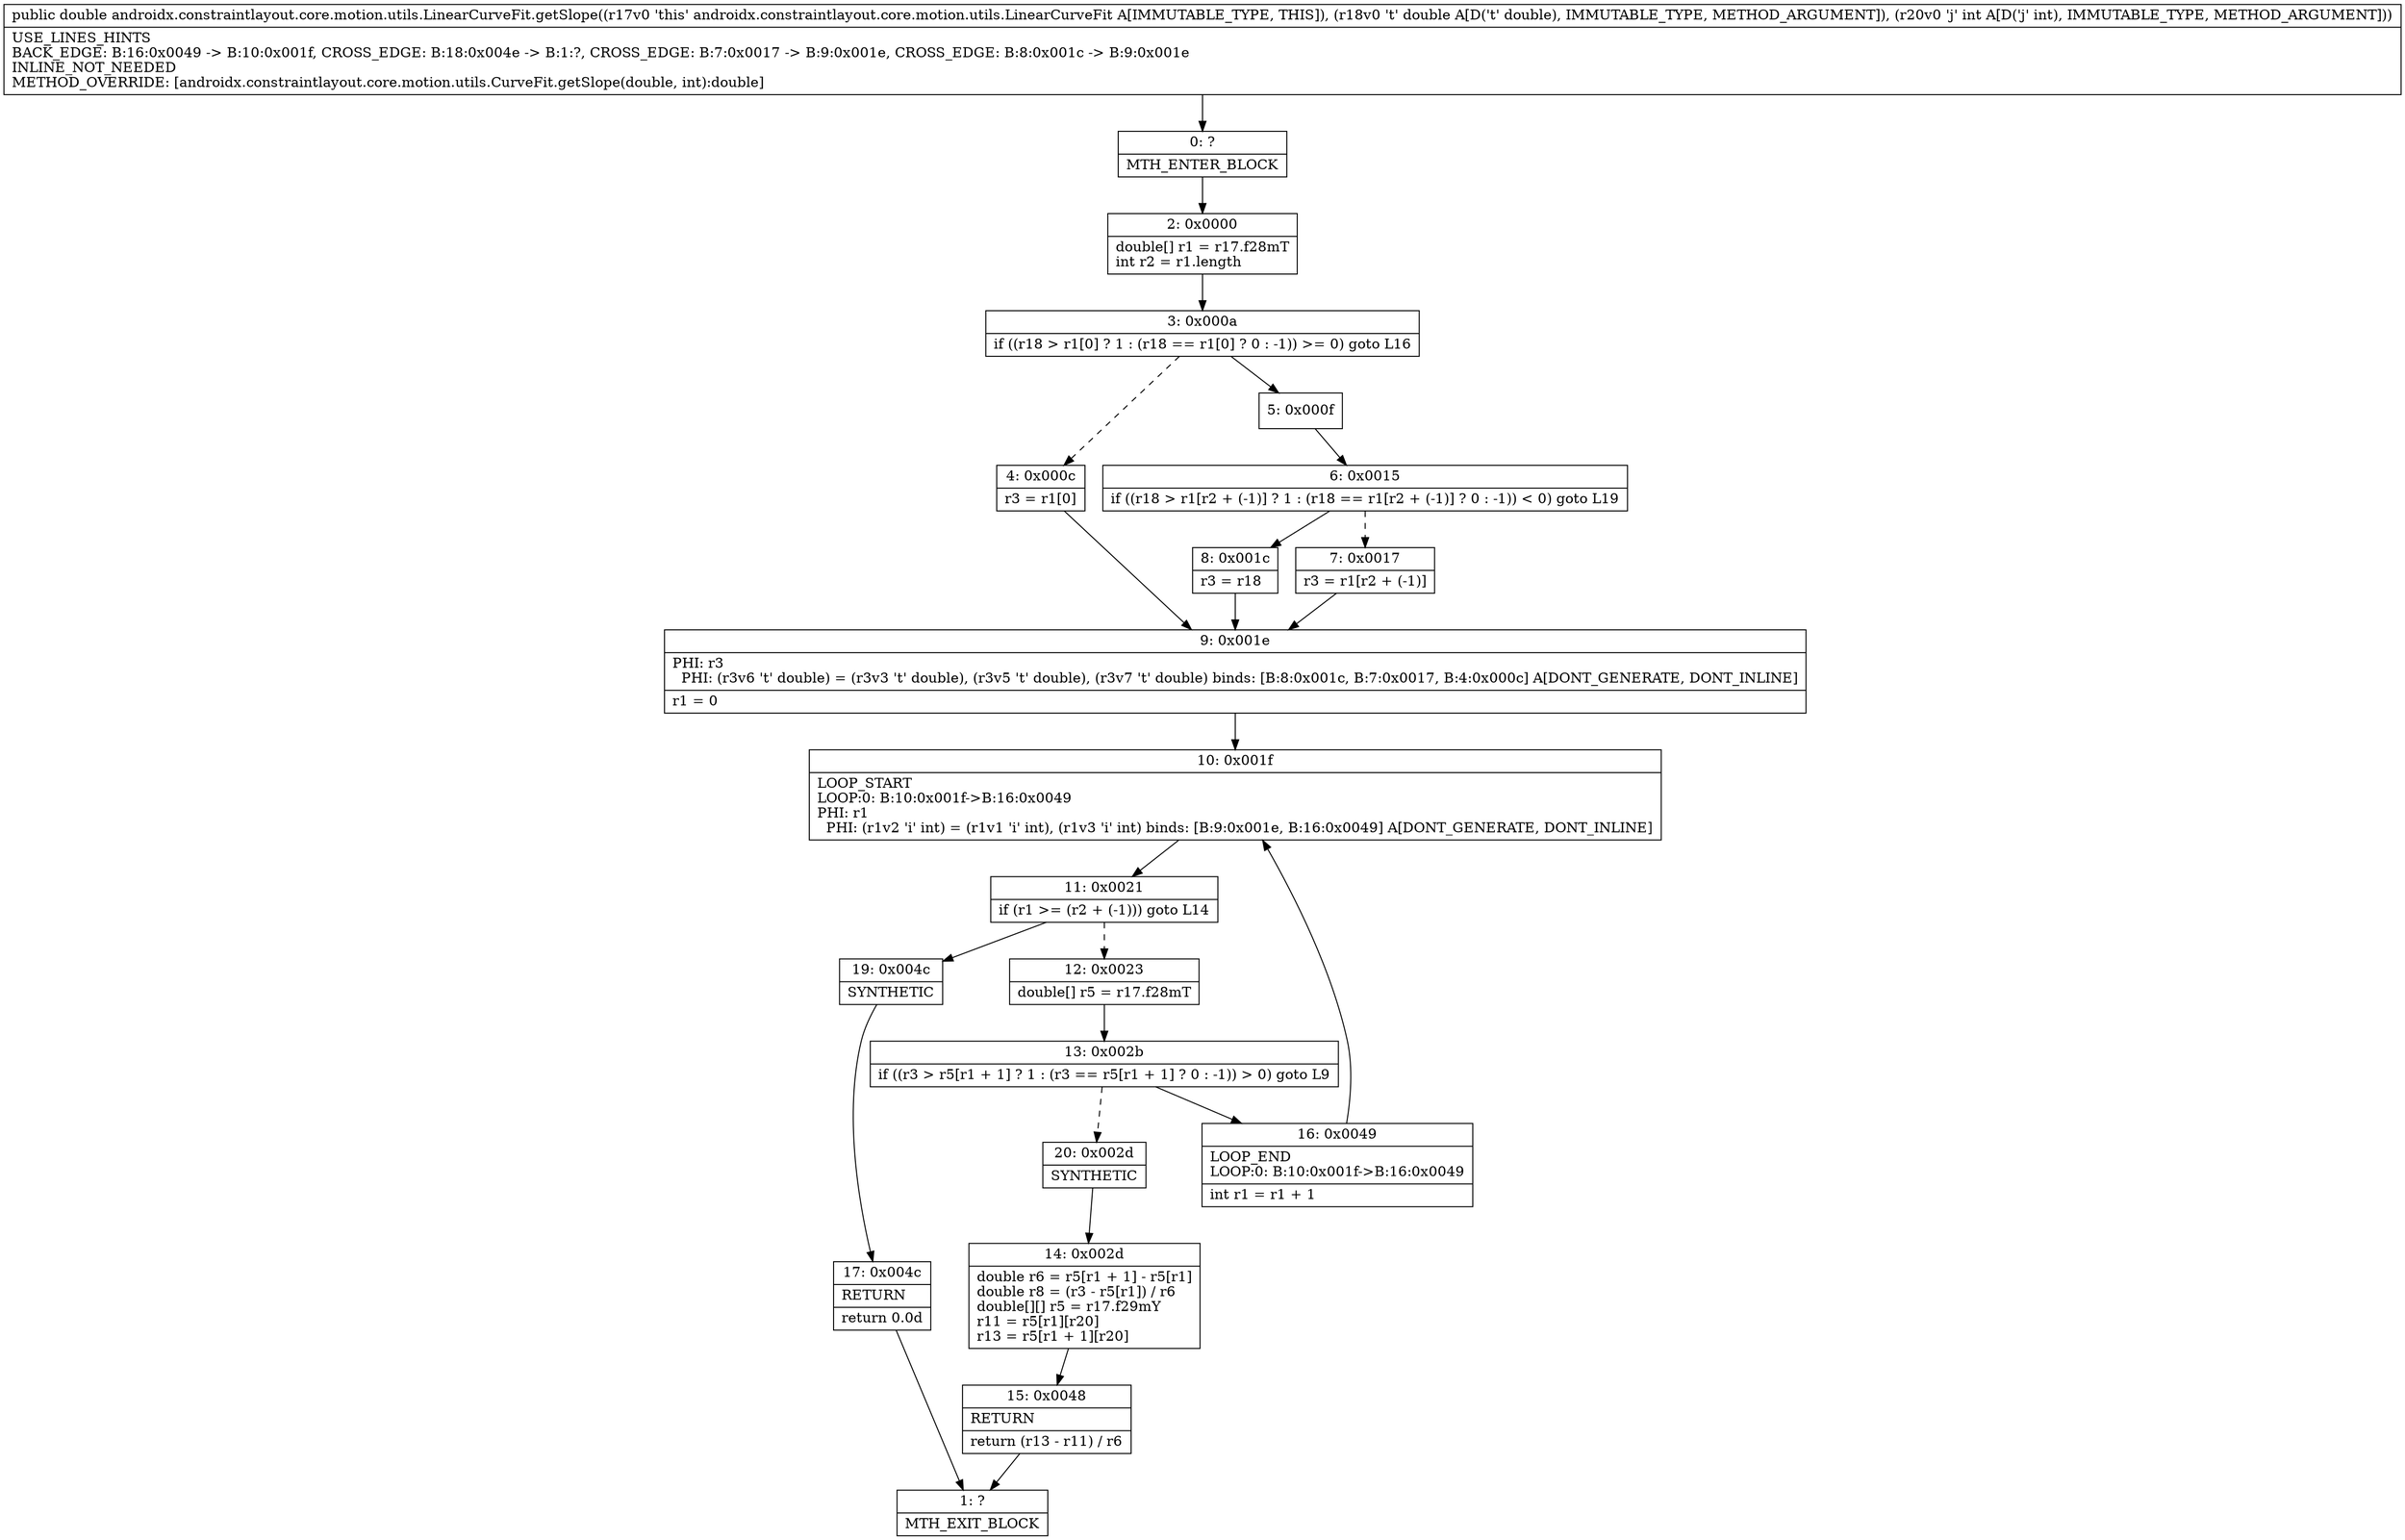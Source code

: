 digraph "CFG forandroidx.constraintlayout.core.motion.utils.LinearCurveFit.getSlope(DI)D" {
Node_0 [shape=record,label="{0\:\ ?|MTH_ENTER_BLOCK\l}"];
Node_2 [shape=record,label="{2\:\ 0x0000|double[] r1 = r17.f28mT\lint r2 = r1.length\l}"];
Node_3 [shape=record,label="{3\:\ 0x000a|if ((r18 \> r1[0] ? 1 : (r18 == r1[0] ? 0 : \-1)) \>= 0) goto L16\l}"];
Node_4 [shape=record,label="{4\:\ 0x000c|r3 = r1[0]\l}"];
Node_9 [shape=record,label="{9\:\ 0x001e|PHI: r3 \l  PHI: (r3v6 't' double) = (r3v3 't' double), (r3v5 't' double), (r3v7 't' double) binds: [B:8:0x001c, B:7:0x0017, B:4:0x000c] A[DONT_GENERATE, DONT_INLINE]\l|r1 = 0\l}"];
Node_10 [shape=record,label="{10\:\ 0x001f|LOOP_START\lLOOP:0: B:10:0x001f\-\>B:16:0x0049\lPHI: r1 \l  PHI: (r1v2 'i' int) = (r1v1 'i' int), (r1v3 'i' int) binds: [B:9:0x001e, B:16:0x0049] A[DONT_GENERATE, DONT_INLINE]\l}"];
Node_11 [shape=record,label="{11\:\ 0x0021|if (r1 \>= (r2 + (\-1))) goto L14\l}"];
Node_12 [shape=record,label="{12\:\ 0x0023|double[] r5 = r17.f28mT\l}"];
Node_13 [shape=record,label="{13\:\ 0x002b|if ((r3 \> r5[r1 + 1] ? 1 : (r3 == r5[r1 + 1] ? 0 : \-1)) \> 0) goto L9\l}"];
Node_16 [shape=record,label="{16\:\ 0x0049|LOOP_END\lLOOP:0: B:10:0x001f\-\>B:16:0x0049\l|int r1 = r1 + 1\l}"];
Node_20 [shape=record,label="{20\:\ 0x002d|SYNTHETIC\l}"];
Node_14 [shape=record,label="{14\:\ 0x002d|double r6 = r5[r1 + 1] \- r5[r1]\ldouble r8 = (r3 \- r5[r1]) \/ r6\ldouble[][] r5 = r17.f29mY\lr11 = r5[r1][r20]\lr13 = r5[r1 + 1][r20]\l}"];
Node_15 [shape=record,label="{15\:\ 0x0048|RETURN\l|return (r13 \- r11) \/ r6\l}"];
Node_1 [shape=record,label="{1\:\ ?|MTH_EXIT_BLOCK\l}"];
Node_19 [shape=record,label="{19\:\ 0x004c|SYNTHETIC\l}"];
Node_17 [shape=record,label="{17\:\ 0x004c|RETURN\l|return 0.0d\l}"];
Node_5 [shape=record,label="{5\:\ 0x000f}"];
Node_6 [shape=record,label="{6\:\ 0x0015|if ((r18 \> r1[r2 + (\-1)] ? 1 : (r18 == r1[r2 + (\-1)] ? 0 : \-1)) \< 0) goto L19\l}"];
Node_7 [shape=record,label="{7\:\ 0x0017|r3 = r1[r2 + (\-1)]\l}"];
Node_8 [shape=record,label="{8\:\ 0x001c|r3 = r18\l}"];
MethodNode[shape=record,label="{public double androidx.constraintlayout.core.motion.utils.LinearCurveFit.getSlope((r17v0 'this' androidx.constraintlayout.core.motion.utils.LinearCurveFit A[IMMUTABLE_TYPE, THIS]), (r18v0 't' double A[D('t' double), IMMUTABLE_TYPE, METHOD_ARGUMENT]), (r20v0 'j' int A[D('j' int), IMMUTABLE_TYPE, METHOD_ARGUMENT]))  | USE_LINES_HINTS\lBACK_EDGE: B:16:0x0049 \-\> B:10:0x001f, CROSS_EDGE: B:18:0x004e \-\> B:1:?, CROSS_EDGE: B:7:0x0017 \-\> B:9:0x001e, CROSS_EDGE: B:8:0x001c \-\> B:9:0x001e\lINLINE_NOT_NEEDED\lMETHOD_OVERRIDE: [androidx.constraintlayout.core.motion.utils.CurveFit.getSlope(double, int):double]\l}"];
MethodNode -> Node_0;Node_0 -> Node_2;
Node_2 -> Node_3;
Node_3 -> Node_4[style=dashed];
Node_3 -> Node_5;
Node_4 -> Node_9;
Node_9 -> Node_10;
Node_10 -> Node_11;
Node_11 -> Node_12[style=dashed];
Node_11 -> Node_19;
Node_12 -> Node_13;
Node_13 -> Node_16;
Node_13 -> Node_20[style=dashed];
Node_16 -> Node_10;
Node_20 -> Node_14;
Node_14 -> Node_15;
Node_15 -> Node_1;
Node_19 -> Node_17;
Node_17 -> Node_1;
Node_5 -> Node_6;
Node_6 -> Node_7[style=dashed];
Node_6 -> Node_8;
Node_7 -> Node_9;
Node_8 -> Node_9;
}

